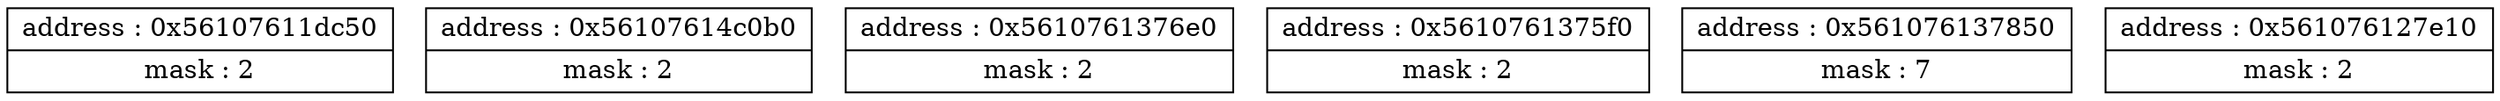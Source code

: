 digraph {
	node [shape=record]
	node0x56107611dc50 [label = "{address : 0x56107611dc50 |mask : 2}"];

	node0x56107614c0b0 [label = "{address : 0x56107614c0b0 |mask : 2}"];

	node0x5610761376e0 [label = "{address : 0x5610761376e0 |mask : 2}"];

	node0x5610761375f0 [label = "{address : 0x5610761375f0 |mask : 2}"];

	node0x561076137850 [label = "{address : 0x561076137850 |mask : 7}"];

	node0x561076127e10 [label = "{address : 0x561076127e10 |mask : 2}"];

}
